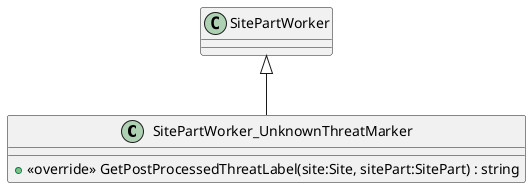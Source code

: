 @startuml
class SitePartWorker_UnknownThreatMarker {
    + <<override>> GetPostProcessedThreatLabel(site:Site, sitePart:SitePart) : string
}
SitePartWorker <|-- SitePartWorker_UnknownThreatMarker
@enduml
